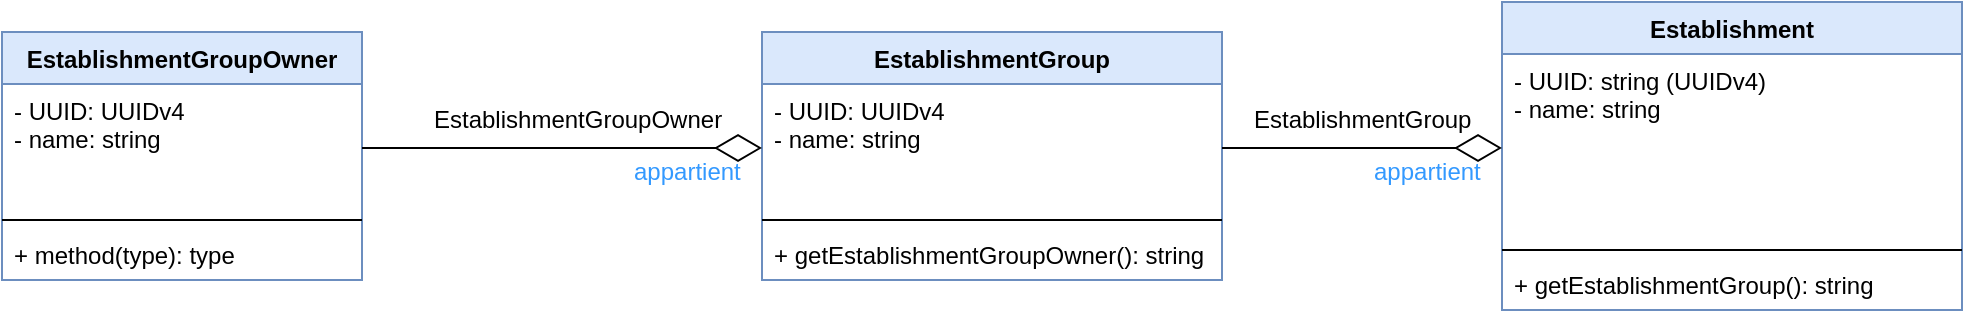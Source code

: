 <mxfile version="14.9.0" type="github"><diagram id="Fw-TrD41JsbApv16XVmA" name="Page-1"><mxGraphModel dx="1771" dy="667" grid="1" gridSize="10" guides="1" tooltips="1" connect="1" arrows="1" fold="1" page="1" pageScale="1" pageWidth="827" pageHeight="1169" math="0" shadow="0"><root><mxCell id="0"/><mxCell id="1" parent="0"/><mxCell id="prLAYAoirr6H5_FFoXe--5" value="Establishment" style="swimlane;fontStyle=1;align=center;verticalAlign=top;childLayout=stackLayout;horizontal=1;startSize=26;horizontalStack=0;resizeParent=1;resizeParentMax=0;resizeLast=0;collapsible=1;marginBottom=0;fillColor=#dae8fc;strokeColor=#6c8ebf;" vertex="1" parent="1"><mxGeometry x="580" y="115" width="230" height="154" as="geometry"/></mxCell><mxCell id="prLAYAoirr6H5_FFoXe--6" value="- UUID: string (UUIDv4)&#xA;- name: string&#xA;" style="text;strokeColor=none;fillColor=none;align=left;verticalAlign=top;spacingLeft=4;spacingRight=4;overflow=hidden;rotatable=0;points=[[0,0.5],[1,0.5]];portConstraint=eastwest;" vertex="1" parent="prLAYAoirr6H5_FFoXe--5"><mxGeometry y="26" width="230" height="94" as="geometry"/></mxCell><mxCell id="prLAYAoirr6H5_FFoXe--7" value="" style="line;strokeWidth=1;fillColor=none;align=left;verticalAlign=middle;spacingTop=-1;spacingLeft=3;spacingRight=3;rotatable=0;labelPosition=right;points=[];portConstraint=eastwest;" vertex="1" parent="prLAYAoirr6H5_FFoXe--5"><mxGeometry y="120" width="230" height="8" as="geometry"/></mxCell><mxCell id="prLAYAoirr6H5_FFoXe--8" value="+ getEstablishmentGroup(): string" style="text;strokeColor=none;fillColor=none;align=left;verticalAlign=top;spacingLeft=4;spacingRight=4;overflow=hidden;rotatable=0;points=[[0,0.5],[1,0.5]];portConstraint=eastwest;" vertex="1" parent="prLAYAoirr6H5_FFoXe--5"><mxGeometry y="128" width="230" height="26" as="geometry"/></mxCell><mxCell id="prLAYAoirr6H5_FFoXe--9" value="EstablishmentGroup" style="swimlane;fontStyle=1;align=center;verticalAlign=top;childLayout=stackLayout;horizontal=1;startSize=26;horizontalStack=0;resizeParent=1;resizeParentMax=0;resizeLast=0;collapsible=1;marginBottom=0;fillColor=#dae8fc;strokeColor=#6c8ebf;" vertex="1" parent="1"><mxGeometry x="210" y="130" width="230" height="124" as="geometry"/></mxCell><mxCell id="prLAYAoirr6H5_FFoXe--10" value="- UUID: UUIDv4&#xA;- name: string" style="text;strokeColor=none;fillColor=none;align=left;verticalAlign=top;spacingLeft=4;spacingRight=4;overflow=hidden;rotatable=0;points=[[0,0.5],[1,0.5]];portConstraint=eastwest;" vertex="1" parent="prLAYAoirr6H5_FFoXe--9"><mxGeometry y="26" width="230" height="64" as="geometry"/></mxCell><mxCell id="prLAYAoirr6H5_FFoXe--11" value="" style="line;strokeWidth=1;fillColor=none;align=left;verticalAlign=middle;spacingTop=-1;spacingLeft=3;spacingRight=3;rotatable=0;labelPosition=right;points=[];portConstraint=eastwest;" vertex="1" parent="prLAYAoirr6H5_FFoXe--9"><mxGeometry y="90" width="230" height="8" as="geometry"/></mxCell><mxCell id="prLAYAoirr6H5_FFoXe--12" value="+ getEstablishmentGroupOwner(): string" style="text;strokeColor=none;fillColor=none;align=left;verticalAlign=top;spacingLeft=4;spacingRight=4;overflow=hidden;rotatable=0;points=[[0,0.5],[1,0.5]];portConstraint=eastwest;" vertex="1" parent="prLAYAoirr6H5_FFoXe--9"><mxGeometry y="98" width="230" height="26" as="geometry"/></mxCell><mxCell id="prLAYAoirr6H5_FFoXe--13" value="EstablishmentGroupOwner" style="swimlane;fontStyle=1;align=center;verticalAlign=top;childLayout=stackLayout;horizontal=1;startSize=26;horizontalStack=0;resizeParent=1;resizeParentMax=0;resizeLast=0;collapsible=1;marginBottom=0;fillColor=#dae8fc;strokeColor=#6c8ebf;" vertex="1" parent="1"><mxGeometry x="-170" y="130" width="180" height="124" as="geometry"/></mxCell><mxCell id="prLAYAoirr6H5_FFoXe--14" value="- UUID: UUIDv4&#xA;- name: string" style="text;strokeColor=none;fillColor=none;align=left;verticalAlign=top;spacingLeft=4;spacingRight=4;overflow=hidden;rotatable=0;points=[[0,0.5],[1,0.5]];portConstraint=eastwest;" vertex="1" parent="prLAYAoirr6H5_FFoXe--13"><mxGeometry y="26" width="180" height="64" as="geometry"/></mxCell><mxCell id="prLAYAoirr6H5_FFoXe--15" value="" style="line;strokeWidth=1;fillColor=none;align=left;verticalAlign=middle;spacingTop=-1;spacingLeft=3;spacingRight=3;rotatable=0;labelPosition=right;points=[];portConstraint=eastwest;" vertex="1" parent="prLAYAoirr6H5_FFoXe--13"><mxGeometry y="90" width="180" height="8" as="geometry"/></mxCell><mxCell id="prLAYAoirr6H5_FFoXe--16" value="+ method(type): type" style="text;strokeColor=none;fillColor=none;align=left;verticalAlign=top;spacingLeft=4;spacingRight=4;overflow=hidden;rotatable=0;points=[[0,0.5],[1,0.5]];portConstraint=eastwest;" vertex="1" parent="prLAYAoirr6H5_FFoXe--13"><mxGeometry y="98" width="180" height="26" as="geometry"/></mxCell><mxCell id="prLAYAoirr6H5_FFoXe--24" value="" style="endArrow=diamondThin;endFill=0;endSize=21;html=1;entryX=0;entryY=0.5;entryDx=0;entryDy=0;exitX=1;exitY=0.5;exitDx=0;exitDy=0;startSize=14;startArrow=none;startFill=0;" edge="1" parent="1" source="prLAYAoirr6H5_FFoXe--14" target="prLAYAoirr6H5_FFoXe--10"><mxGeometry width="160" relative="1" as="geometry"><mxPoint x="290" y="240" as="sourcePoint"/><mxPoint x="450" y="240" as="targetPoint"/><Array as="points"/></mxGeometry></mxCell><mxCell id="prLAYAoirr6H5_FFoXe--26" value="" style="endArrow=diamondThin;endFill=0;endSize=21;html=1;entryX=0;entryY=0.5;entryDx=0;entryDy=0;exitX=1;exitY=0.5;exitDx=0;exitDy=0;startSize=14;startArrow=none;startFill=0;" edge="1" parent="1" source="prLAYAoirr6H5_FFoXe--10" target="prLAYAoirr6H5_FFoXe--6"><mxGeometry width="160" relative="1" as="geometry"><mxPoint x="260" y="334" as="sourcePoint"/><mxPoint x="424" y="314" as="targetPoint"/><Array as="points"><mxPoint x="520" y="188"/></Array></mxGeometry></mxCell><mxCell id="prLAYAoirr6H5_FFoXe--28" value="EstablishmentGroup" style="text;strokeColor=none;fillColor=none;align=left;verticalAlign=top;spacingLeft=4;spacingRight=4;overflow=hidden;rotatable=0;points=[[0,0.5],[1,0.5]];portConstraint=eastwest;" vertex="1" parent="1"><mxGeometry x="450" y="160" width="140" height="26" as="geometry"/></mxCell><mxCell id="prLAYAoirr6H5_FFoXe--29" value="EstablishmentGroupOwner" style="text;strokeColor=none;fillColor=none;align=left;verticalAlign=top;spacingLeft=4;spacingRight=4;overflow=hidden;rotatable=0;points=[[0,0.5],[1,0.5]];portConstraint=eastwest;" vertex="1" parent="1"><mxGeometry x="40" y="160" width="160" height="26" as="geometry"/></mxCell><mxCell id="prLAYAoirr6H5_FFoXe--30" value="appartient" style="text;align=left;verticalAlign=top;spacingLeft=4;spacingRight=4;overflow=hidden;rotatable=0;points=[[0,0.5],[1,0.5]];portConstraint=eastwest;fontColor=#3399FF;" vertex="1" parent="1"><mxGeometry x="510" y="186" width="70" height="26" as="geometry"/></mxCell><mxCell id="prLAYAoirr6H5_FFoXe--32" value="appartient" style="text;align=left;verticalAlign=top;spacingLeft=4;spacingRight=4;overflow=hidden;rotatable=0;points=[[0,0.5],[1,0.5]];portConstraint=eastwest;fontColor=#3399FF;" vertex="1" parent="1"><mxGeometry x="140" y="186" width="70" height="26" as="geometry"/></mxCell></root></mxGraphModel></diagram></mxfile>